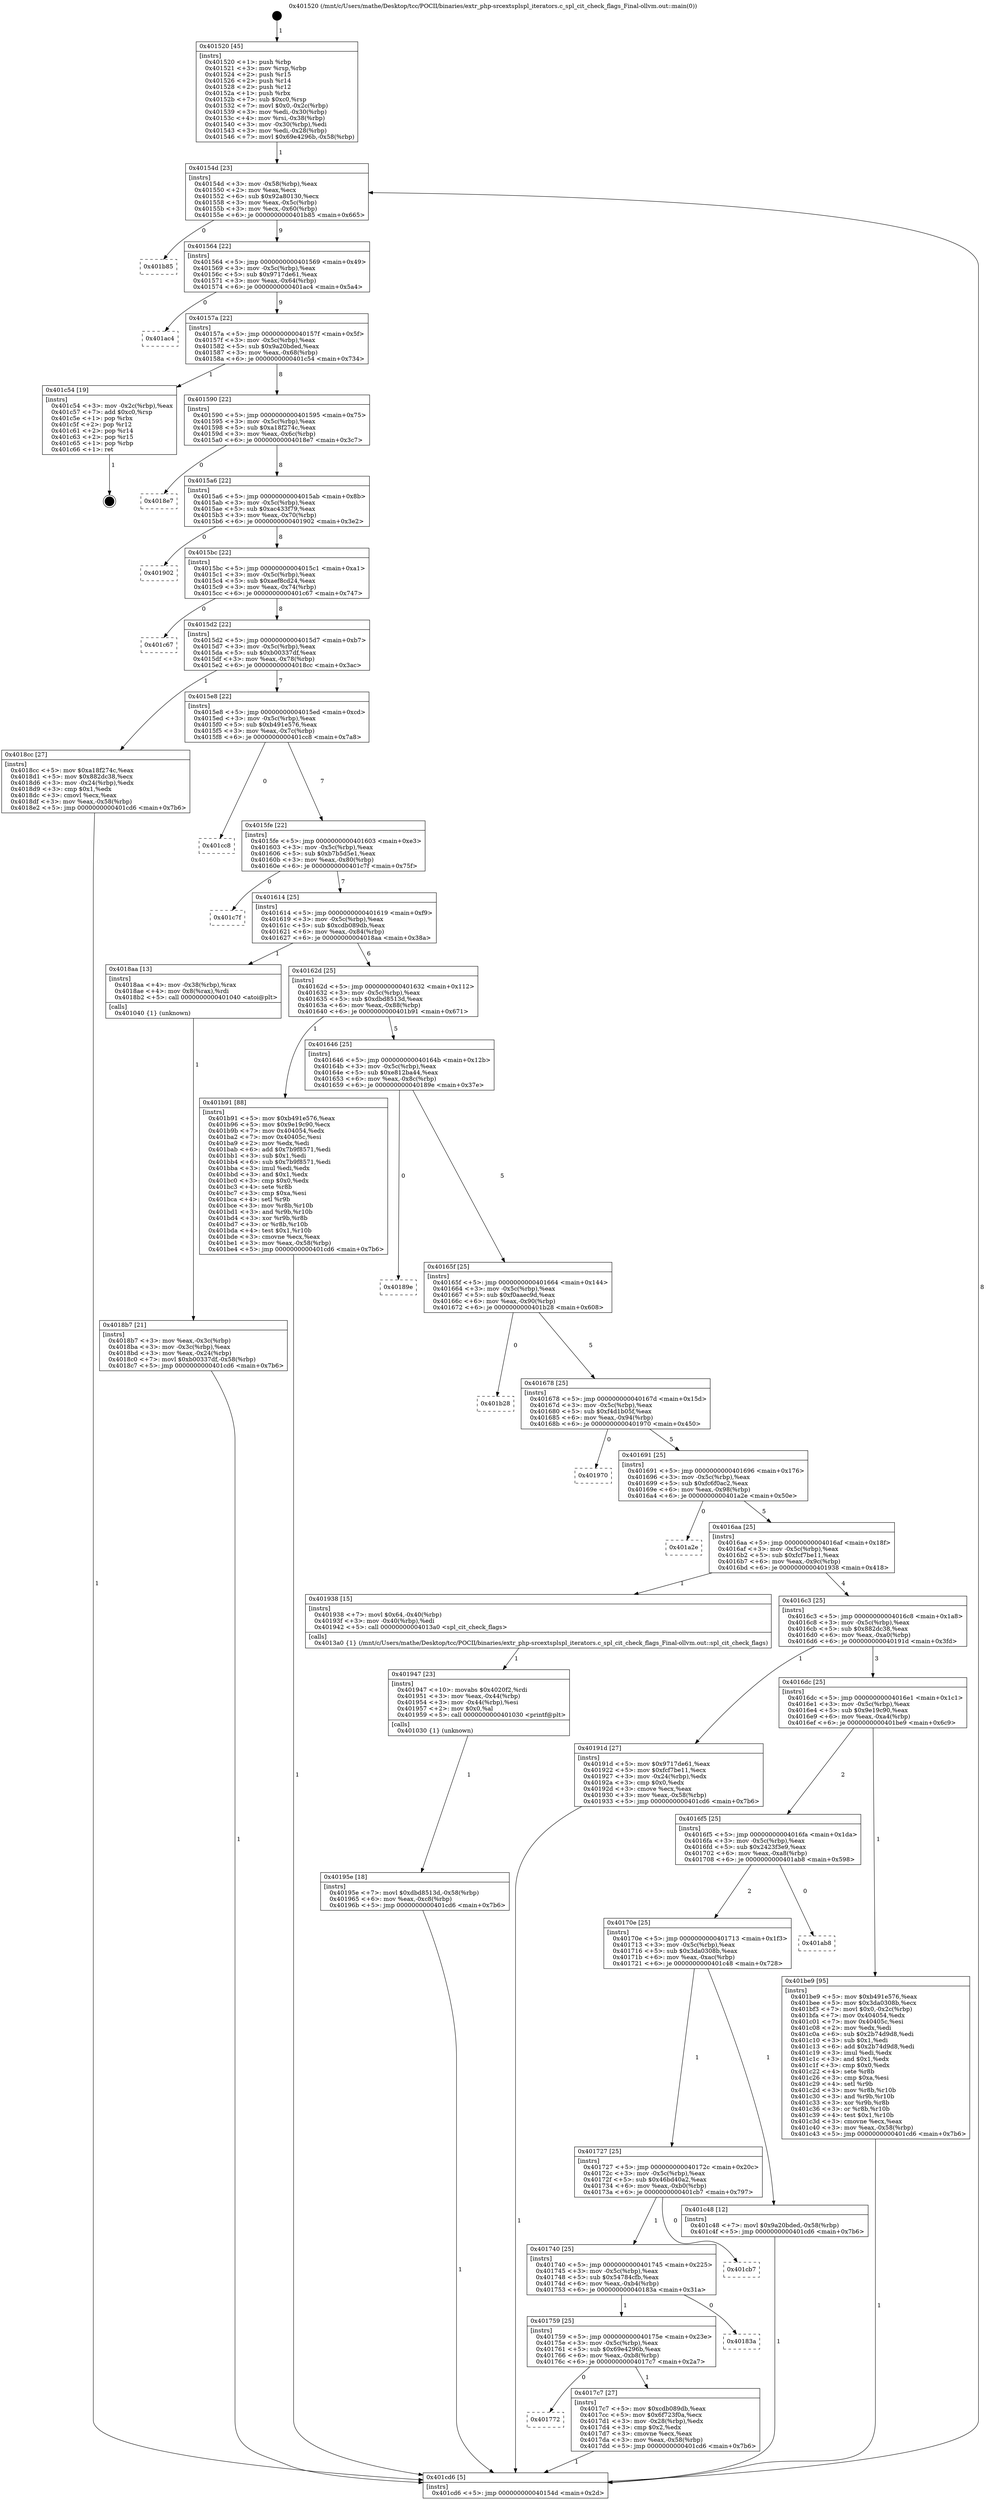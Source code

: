 digraph "0x401520" {
  label = "0x401520 (/mnt/c/Users/mathe/Desktop/tcc/POCII/binaries/extr_php-srcextsplspl_iterators.c_spl_cit_check_flags_Final-ollvm.out::main(0))"
  labelloc = "t"
  node[shape=record]

  Entry [label="",width=0.3,height=0.3,shape=circle,fillcolor=black,style=filled]
  "0x40154d" [label="{
     0x40154d [23]\l
     | [instrs]\l
     &nbsp;&nbsp;0x40154d \<+3\>: mov -0x58(%rbp),%eax\l
     &nbsp;&nbsp;0x401550 \<+2\>: mov %eax,%ecx\l
     &nbsp;&nbsp;0x401552 \<+6\>: sub $0x92a80130,%ecx\l
     &nbsp;&nbsp;0x401558 \<+3\>: mov %eax,-0x5c(%rbp)\l
     &nbsp;&nbsp;0x40155b \<+3\>: mov %ecx,-0x60(%rbp)\l
     &nbsp;&nbsp;0x40155e \<+6\>: je 0000000000401b85 \<main+0x665\>\l
  }"]
  "0x401b85" [label="{
     0x401b85\l
  }", style=dashed]
  "0x401564" [label="{
     0x401564 [22]\l
     | [instrs]\l
     &nbsp;&nbsp;0x401564 \<+5\>: jmp 0000000000401569 \<main+0x49\>\l
     &nbsp;&nbsp;0x401569 \<+3\>: mov -0x5c(%rbp),%eax\l
     &nbsp;&nbsp;0x40156c \<+5\>: sub $0x9717de61,%eax\l
     &nbsp;&nbsp;0x401571 \<+3\>: mov %eax,-0x64(%rbp)\l
     &nbsp;&nbsp;0x401574 \<+6\>: je 0000000000401ac4 \<main+0x5a4\>\l
  }"]
  Exit [label="",width=0.3,height=0.3,shape=circle,fillcolor=black,style=filled,peripheries=2]
  "0x401ac4" [label="{
     0x401ac4\l
  }", style=dashed]
  "0x40157a" [label="{
     0x40157a [22]\l
     | [instrs]\l
     &nbsp;&nbsp;0x40157a \<+5\>: jmp 000000000040157f \<main+0x5f\>\l
     &nbsp;&nbsp;0x40157f \<+3\>: mov -0x5c(%rbp),%eax\l
     &nbsp;&nbsp;0x401582 \<+5\>: sub $0x9a20bded,%eax\l
     &nbsp;&nbsp;0x401587 \<+3\>: mov %eax,-0x68(%rbp)\l
     &nbsp;&nbsp;0x40158a \<+6\>: je 0000000000401c54 \<main+0x734\>\l
  }"]
  "0x40195e" [label="{
     0x40195e [18]\l
     | [instrs]\l
     &nbsp;&nbsp;0x40195e \<+7\>: movl $0xdbd8513d,-0x58(%rbp)\l
     &nbsp;&nbsp;0x401965 \<+6\>: mov %eax,-0xc8(%rbp)\l
     &nbsp;&nbsp;0x40196b \<+5\>: jmp 0000000000401cd6 \<main+0x7b6\>\l
  }"]
  "0x401c54" [label="{
     0x401c54 [19]\l
     | [instrs]\l
     &nbsp;&nbsp;0x401c54 \<+3\>: mov -0x2c(%rbp),%eax\l
     &nbsp;&nbsp;0x401c57 \<+7\>: add $0xc0,%rsp\l
     &nbsp;&nbsp;0x401c5e \<+1\>: pop %rbx\l
     &nbsp;&nbsp;0x401c5f \<+2\>: pop %r12\l
     &nbsp;&nbsp;0x401c61 \<+2\>: pop %r14\l
     &nbsp;&nbsp;0x401c63 \<+2\>: pop %r15\l
     &nbsp;&nbsp;0x401c65 \<+1\>: pop %rbp\l
     &nbsp;&nbsp;0x401c66 \<+1\>: ret\l
  }"]
  "0x401590" [label="{
     0x401590 [22]\l
     | [instrs]\l
     &nbsp;&nbsp;0x401590 \<+5\>: jmp 0000000000401595 \<main+0x75\>\l
     &nbsp;&nbsp;0x401595 \<+3\>: mov -0x5c(%rbp),%eax\l
     &nbsp;&nbsp;0x401598 \<+5\>: sub $0xa18f274c,%eax\l
     &nbsp;&nbsp;0x40159d \<+3\>: mov %eax,-0x6c(%rbp)\l
     &nbsp;&nbsp;0x4015a0 \<+6\>: je 00000000004018e7 \<main+0x3c7\>\l
  }"]
  "0x401947" [label="{
     0x401947 [23]\l
     | [instrs]\l
     &nbsp;&nbsp;0x401947 \<+10\>: movabs $0x4020f2,%rdi\l
     &nbsp;&nbsp;0x401951 \<+3\>: mov %eax,-0x44(%rbp)\l
     &nbsp;&nbsp;0x401954 \<+3\>: mov -0x44(%rbp),%esi\l
     &nbsp;&nbsp;0x401957 \<+2\>: mov $0x0,%al\l
     &nbsp;&nbsp;0x401959 \<+5\>: call 0000000000401030 \<printf@plt\>\l
     | [calls]\l
     &nbsp;&nbsp;0x401030 \{1\} (unknown)\l
  }"]
  "0x4018e7" [label="{
     0x4018e7\l
  }", style=dashed]
  "0x4015a6" [label="{
     0x4015a6 [22]\l
     | [instrs]\l
     &nbsp;&nbsp;0x4015a6 \<+5\>: jmp 00000000004015ab \<main+0x8b\>\l
     &nbsp;&nbsp;0x4015ab \<+3\>: mov -0x5c(%rbp),%eax\l
     &nbsp;&nbsp;0x4015ae \<+5\>: sub $0xac433f79,%eax\l
     &nbsp;&nbsp;0x4015b3 \<+3\>: mov %eax,-0x70(%rbp)\l
     &nbsp;&nbsp;0x4015b6 \<+6\>: je 0000000000401902 \<main+0x3e2\>\l
  }"]
  "0x4018b7" [label="{
     0x4018b7 [21]\l
     | [instrs]\l
     &nbsp;&nbsp;0x4018b7 \<+3\>: mov %eax,-0x3c(%rbp)\l
     &nbsp;&nbsp;0x4018ba \<+3\>: mov -0x3c(%rbp),%eax\l
     &nbsp;&nbsp;0x4018bd \<+3\>: mov %eax,-0x24(%rbp)\l
     &nbsp;&nbsp;0x4018c0 \<+7\>: movl $0xb00337df,-0x58(%rbp)\l
     &nbsp;&nbsp;0x4018c7 \<+5\>: jmp 0000000000401cd6 \<main+0x7b6\>\l
  }"]
  "0x401902" [label="{
     0x401902\l
  }", style=dashed]
  "0x4015bc" [label="{
     0x4015bc [22]\l
     | [instrs]\l
     &nbsp;&nbsp;0x4015bc \<+5\>: jmp 00000000004015c1 \<main+0xa1\>\l
     &nbsp;&nbsp;0x4015c1 \<+3\>: mov -0x5c(%rbp),%eax\l
     &nbsp;&nbsp;0x4015c4 \<+5\>: sub $0xaef8cd24,%eax\l
     &nbsp;&nbsp;0x4015c9 \<+3\>: mov %eax,-0x74(%rbp)\l
     &nbsp;&nbsp;0x4015cc \<+6\>: je 0000000000401c67 \<main+0x747\>\l
  }"]
  "0x401520" [label="{
     0x401520 [45]\l
     | [instrs]\l
     &nbsp;&nbsp;0x401520 \<+1\>: push %rbp\l
     &nbsp;&nbsp;0x401521 \<+3\>: mov %rsp,%rbp\l
     &nbsp;&nbsp;0x401524 \<+2\>: push %r15\l
     &nbsp;&nbsp;0x401526 \<+2\>: push %r14\l
     &nbsp;&nbsp;0x401528 \<+2\>: push %r12\l
     &nbsp;&nbsp;0x40152a \<+1\>: push %rbx\l
     &nbsp;&nbsp;0x40152b \<+7\>: sub $0xc0,%rsp\l
     &nbsp;&nbsp;0x401532 \<+7\>: movl $0x0,-0x2c(%rbp)\l
     &nbsp;&nbsp;0x401539 \<+3\>: mov %edi,-0x30(%rbp)\l
     &nbsp;&nbsp;0x40153c \<+4\>: mov %rsi,-0x38(%rbp)\l
     &nbsp;&nbsp;0x401540 \<+3\>: mov -0x30(%rbp),%edi\l
     &nbsp;&nbsp;0x401543 \<+3\>: mov %edi,-0x28(%rbp)\l
     &nbsp;&nbsp;0x401546 \<+7\>: movl $0x69e4296b,-0x58(%rbp)\l
  }"]
  "0x401c67" [label="{
     0x401c67\l
  }", style=dashed]
  "0x4015d2" [label="{
     0x4015d2 [22]\l
     | [instrs]\l
     &nbsp;&nbsp;0x4015d2 \<+5\>: jmp 00000000004015d7 \<main+0xb7\>\l
     &nbsp;&nbsp;0x4015d7 \<+3\>: mov -0x5c(%rbp),%eax\l
     &nbsp;&nbsp;0x4015da \<+5\>: sub $0xb00337df,%eax\l
     &nbsp;&nbsp;0x4015df \<+3\>: mov %eax,-0x78(%rbp)\l
     &nbsp;&nbsp;0x4015e2 \<+6\>: je 00000000004018cc \<main+0x3ac\>\l
  }"]
  "0x401cd6" [label="{
     0x401cd6 [5]\l
     | [instrs]\l
     &nbsp;&nbsp;0x401cd6 \<+5\>: jmp 000000000040154d \<main+0x2d\>\l
  }"]
  "0x4018cc" [label="{
     0x4018cc [27]\l
     | [instrs]\l
     &nbsp;&nbsp;0x4018cc \<+5\>: mov $0xa18f274c,%eax\l
     &nbsp;&nbsp;0x4018d1 \<+5\>: mov $0x882dc38,%ecx\l
     &nbsp;&nbsp;0x4018d6 \<+3\>: mov -0x24(%rbp),%edx\l
     &nbsp;&nbsp;0x4018d9 \<+3\>: cmp $0x1,%edx\l
     &nbsp;&nbsp;0x4018dc \<+3\>: cmovl %ecx,%eax\l
     &nbsp;&nbsp;0x4018df \<+3\>: mov %eax,-0x58(%rbp)\l
     &nbsp;&nbsp;0x4018e2 \<+5\>: jmp 0000000000401cd6 \<main+0x7b6\>\l
  }"]
  "0x4015e8" [label="{
     0x4015e8 [22]\l
     | [instrs]\l
     &nbsp;&nbsp;0x4015e8 \<+5\>: jmp 00000000004015ed \<main+0xcd\>\l
     &nbsp;&nbsp;0x4015ed \<+3\>: mov -0x5c(%rbp),%eax\l
     &nbsp;&nbsp;0x4015f0 \<+5\>: sub $0xb491e576,%eax\l
     &nbsp;&nbsp;0x4015f5 \<+3\>: mov %eax,-0x7c(%rbp)\l
     &nbsp;&nbsp;0x4015f8 \<+6\>: je 0000000000401cc8 \<main+0x7a8\>\l
  }"]
  "0x401772" [label="{
     0x401772\l
  }", style=dashed]
  "0x401cc8" [label="{
     0x401cc8\l
  }", style=dashed]
  "0x4015fe" [label="{
     0x4015fe [22]\l
     | [instrs]\l
     &nbsp;&nbsp;0x4015fe \<+5\>: jmp 0000000000401603 \<main+0xe3\>\l
     &nbsp;&nbsp;0x401603 \<+3\>: mov -0x5c(%rbp),%eax\l
     &nbsp;&nbsp;0x401606 \<+5\>: sub $0xb7b5d5e1,%eax\l
     &nbsp;&nbsp;0x40160b \<+3\>: mov %eax,-0x80(%rbp)\l
     &nbsp;&nbsp;0x40160e \<+6\>: je 0000000000401c7f \<main+0x75f\>\l
  }"]
  "0x4017c7" [label="{
     0x4017c7 [27]\l
     | [instrs]\l
     &nbsp;&nbsp;0x4017c7 \<+5\>: mov $0xcdb089db,%eax\l
     &nbsp;&nbsp;0x4017cc \<+5\>: mov $0x6f723f0a,%ecx\l
     &nbsp;&nbsp;0x4017d1 \<+3\>: mov -0x28(%rbp),%edx\l
     &nbsp;&nbsp;0x4017d4 \<+3\>: cmp $0x2,%edx\l
     &nbsp;&nbsp;0x4017d7 \<+3\>: cmovne %ecx,%eax\l
     &nbsp;&nbsp;0x4017da \<+3\>: mov %eax,-0x58(%rbp)\l
     &nbsp;&nbsp;0x4017dd \<+5\>: jmp 0000000000401cd6 \<main+0x7b6\>\l
  }"]
  "0x401c7f" [label="{
     0x401c7f\l
  }", style=dashed]
  "0x401614" [label="{
     0x401614 [25]\l
     | [instrs]\l
     &nbsp;&nbsp;0x401614 \<+5\>: jmp 0000000000401619 \<main+0xf9\>\l
     &nbsp;&nbsp;0x401619 \<+3\>: mov -0x5c(%rbp),%eax\l
     &nbsp;&nbsp;0x40161c \<+5\>: sub $0xcdb089db,%eax\l
     &nbsp;&nbsp;0x401621 \<+6\>: mov %eax,-0x84(%rbp)\l
     &nbsp;&nbsp;0x401627 \<+6\>: je 00000000004018aa \<main+0x38a\>\l
  }"]
  "0x401759" [label="{
     0x401759 [25]\l
     | [instrs]\l
     &nbsp;&nbsp;0x401759 \<+5\>: jmp 000000000040175e \<main+0x23e\>\l
     &nbsp;&nbsp;0x40175e \<+3\>: mov -0x5c(%rbp),%eax\l
     &nbsp;&nbsp;0x401761 \<+5\>: sub $0x69e4296b,%eax\l
     &nbsp;&nbsp;0x401766 \<+6\>: mov %eax,-0xb8(%rbp)\l
     &nbsp;&nbsp;0x40176c \<+6\>: je 00000000004017c7 \<main+0x2a7\>\l
  }"]
  "0x4018aa" [label="{
     0x4018aa [13]\l
     | [instrs]\l
     &nbsp;&nbsp;0x4018aa \<+4\>: mov -0x38(%rbp),%rax\l
     &nbsp;&nbsp;0x4018ae \<+4\>: mov 0x8(%rax),%rdi\l
     &nbsp;&nbsp;0x4018b2 \<+5\>: call 0000000000401040 \<atoi@plt\>\l
     | [calls]\l
     &nbsp;&nbsp;0x401040 \{1\} (unknown)\l
  }"]
  "0x40162d" [label="{
     0x40162d [25]\l
     | [instrs]\l
     &nbsp;&nbsp;0x40162d \<+5\>: jmp 0000000000401632 \<main+0x112\>\l
     &nbsp;&nbsp;0x401632 \<+3\>: mov -0x5c(%rbp),%eax\l
     &nbsp;&nbsp;0x401635 \<+5\>: sub $0xdbd8513d,%eax\l
     &nbsp;&nbsp;0x40163a \<+6\>: mov %eax,-0x88(%rbp)\l
     &nbsp;&nbsp;0x401640 \<+6\>: je 0000000000401b91 \<main+0x671\>\l
  }"]
  "0x40183a" [label="{
     0x40183a\l
  }", style=dashed]
  "0x401b91" [label="{
     0x401b91 [88]\l
     | [instrs]\l
     &nbsp;&nbsp;0x401b91 \<+5\>: mov $0xb491e576,%eax\l
     &nbsp;&nbsp;0x401b96 \<+5\>: mov $0x9e19c90,%ecx\l
     &nbsp;&nbsp;0x401b9b \<+7\>: mov 0x404054,%edx\l
     &nbsp;&nbsp;0x401ba2 \<+7\>: mov 0x40405c,%esi\l
     &nbsp;&nbsp;0x401ba9 \<+2\>: mov %edx,%edi\l
     &nbsp;&nbsp;0x401bab \<+6\>: add $0x7b9f8571,%edi\l
     &nbsp;&nbsp;0x401bb1 \<+3\>: sub $0x1,%edi\l
     &nbsp;&nbsp;0x401bb4 \<+6\>: sub $0x7b9f8571,%edi\l
     &nbsp;&nbsp;0x401bba \<+3\>: imul %edi,%edx\l
     &nbsp;&nbsp;0x401bbd \<+3\>: and $0x1,%edx\l
     &nbsp;&nbsp;0x401bc0 \<+3\>: cmp $0x0,%edx\l
     &nbsp;&nbsp;0x401bc3 \<+4\>: sete %r8b\l
     &nbsp;&nbsp;0x401bc7 \<+3\>: cmp $0xa,%esi\l
     &nbsp;&nbsp;0x401bca \<+4\>: setl %r9b\l
     &nbsp;&nbsp;0x401bce \<+3\>: mov %r8b,%r10b\l
     &nbsp;&nbsp;0x401bd1 \<+3\>: and %r9b,%r10b\l
     &nbsp;&nbsp;0x401bd4 \<+3\>: xor %r9b,%r8b\l
     &nbsp;&nbsp;0x401bd7 \<+3\>: or %r8b,%r10b\l
     &nbsp;&nbsp;0x401bda \<+4\>: test $0x1,%r10b\l
     &nbsp;&nbsp;0x401bde \<+3\>: cmovne %ecx,%eax\l
     &nbsp;&nbsp;0x401be1 \<+3\>: mov %eax,-0x58(%rbp)\l
     &nbsp;&nbsp;0x401be4 \<+5\>: jmp 0000000000401cd6 \<main+0x7b6\>\l
  }"]
  "0x401646" [label="{
     0x401646 [25]\l
     | [instrs]\l
     &nbsp;&nbsp;0x401646 \<+5\>: jmp 000000000040164b \<main+0x12b\>\l
     &nbsp;&nbsp;0x40164b \<+3\>: mov -0x5c(%rbp),%eax\l
     &nbsp;&nbsp;0x40164e \<+5\>: sub $0xe812ba44,%eax\l
     &nbsp;&nbsp;0x401653 \<+6\>: mov %eax,-0x8c(%rbp)\l
     &nbsp;&nbsp;0x401659 \<+6\>: je 000000000040189e \<main+0x37e\>\l
  }"]
  "0x401740" [label="{
     0x401740 [25]\l
     | [instrs]\l
     &nbsp;&nbsp;0x401740 \<+5\>: jmp 0000000000401745 \<main+0x225\>\l
     &nbsp;&nbsp;0x401745 \<+3\>: mov -0x5c(%rbp),%eax\l
     &nbsp;&nbsp;0x401748 \<+5\>: sub $0x54784cfb,%eax\l
     &nbsp;&nbsp;0x40174d \<+6\>: mov %eax,-0xb4(%rbp)\l
     &nbsp;&nbsp;0x401753 \<+6\>: je 000000000040183a \<main+0x31a\>\l
  }"]
  "0x40189e" [label="{
     0x40189e\l
  }", style=dashed]
  "0x40165f" [label="{
     0x40165f [25]\l
     | [instrs]\l
     &nbsp;&nbsp;0x40165f \<+5\>: jmp 0000000000401664 \<main+0x144\>\l
     &nbsp;&nbsp;0x401664 \<+3\>: mov -0x5c(%rbp),%eax\l
     &nbsp;&nbsp;0x401667 \<+5\>: sub $0xf0aaec9d,%eax\l
     &nbsp;&nbsp;0x40166c \<+6\>: mov %eax,-0x90(%rbp)\l
     &nbsp;&nbsp;0x401672 \<+6\>: je 0000000000401b28 \<main+0x608\>\l
  }"]
  "0x401cb7" [label="{
     0x401cb7\l
  }", style=dashed]
  "0x401b28" [label="{
     0x401b28\l
  }", style=dashed]
  "0x401678" [label="{
     0x401678 [25]\l
     | [instrs]\l
     &nbsp;&nbsp;0x401678 \<+5\>: jmp 000000000040167d \<main+0x15d\>\l
     &nbsp;&nbsp;0x40167d \<+3\>: mov -0x5c(%rbp),%eax\l
     &nbsp;&nbsp;0x401680 \<+5\>: sub $0xf4d1b05f,%eax\l
     &nbsp;&nbsp;0x401685 \<+6\>: mov %eax,-0x94(%rbp)\l
     &nbsp;&nbsp;0x40168b \<+6\>: je 0000000000401970 \<main+0x450\>\l
  }"]
  "0x401727" [label="{
     0x401727 [25]\l
     | [instrs]\l
     &nbsp;&nbsp;0x401727 \<+5\>: jmp 000000000040172c \<main+0x20c\>\l
     &nbsp;&nbsp;0x40172c \<+3\>: mov -0x5c(%rbp),%eax\l
     &nbsp;&nbsp;0x40172f \<+5\>: sub $0x46bd40a2,%eax\l
     &nbsp;&nbsp;0x401734 \<+6\>: mov %eax,-0xb0(%rbp)\l
     &nbsp;&nbsp;0x40173a \<+6\>: je 0000000000401cb7 \<main+0x797\>\l
  }"]
  "0x401970" [label="{
     0x401970\l
  }", style=dashed]
  "0x401691" [label="{
     0x401691 [25]\l
     | [instrs]\l
     &nbsp;&nbsp;0x401691 \<+5\>: jmp 0000000000401696 \<main+0x176\>\l
     &nbsp;&nbsp;0x401696 \<+3\>: mov -0x5c(%rbp),%eax\l
     &nbsp;&nbsp;0x401699 \<+5\>: sub $0xfc6f0ac2,%eax\l
     &nbsp;&nbsp;0x40169e \<+6\>: mov %eax,-0x98(%rbp)\l
     &nbsp;&nbsp;0x4016a4 \<+6\>: je 0000000000401a2e \<main+0x50e\>\l
  }"]
  "0x401c48" [label="{
     0x401c48 [12]\l
     | [instrs]\l
     &nbsp;&nbsp;0x401c48 \<+7\>: movl $0x9a20bded,-0x58(%rbp)\l
     &nbsp;&nbsp;0x401c4f \<+5\>: jmp 0000000000401cd6 \<main+0x7b6\>\l
  }"]
  "0x401a2e" [label="{
     0x401a2e\l
  }", style=dashed]
  "0x4016aa" [label="{
     0x4016aa [25]\l
     | [instrs]\l
     &nbsp;&nbsp;0x4016aa \<+5\>: jmp 00000000004016af \<main+0x18f\>\l
     &nbsp;&nbsp;0x4016af \<+3\>: mov -0x5c(%rbp),%eax\l
     &nbsp;&nbsp;0x4016b2 \<+5\>: sub $0xfcf7be11,%eax\l
     &nbsp;&nbsp;0x4016b7 \<+6\>: mov %eax,-0x9c(%rbp)\l
     &nbsp;&nbsp;0x4016bd \<+6\>: je 0000000000401938 \<main+0x418\>\l
  }"]
  "0x40170e" [label="{
     0x40170e [25]\l
     | [instrs]\l
     &nbsp;&nbsp;0x40170e \<+5\>: jmp 0000000000401713 \<main+0x1f3\>\l
     &nbsp;&nbsp;0x401713 \<+3\>: mov -0x5c(%rbp),%eax\l
     &nbsp;&nbsp;0x401716 \<+5\>: sub $0x3da0308b,%eax\l
     &nbsp;&nbsp;0x40171b \<+6\>: mov %eax,-0xac(%rbp)\l
     &nbsp;&nbsp;0x401721 \<+6\>: je 0000000000401c48 \<main+0x728\>\l
  }"]
  "0x401938" [label="{
     0x401938 [15]\l
     | [instrs]\l
     &nbsp;&nbsp;0x401938 \<+7\>: movl $0x64,-0x40(%rbp)\l
     &nbsp;&nbsp;0x40193f \<+3\>: mov -0x40(%rbp),%edi\l
     &nbsp;&nbsp;0x401942 \<+5\>: call 00000000004013a0 \<spl_cit_check_flags\>\l
     | [calls]\l
     &nbsp;&nbsp;0x4013a0 \{1\} (/mnt/c/Users/mathe/Desktop/tcc/POCII/binaries/extr_php-srcextsplspl_iterators.c_spl_cit_check_flags_Final-ollvm.out::spl_cit_check_flags)\l
  }"]
  "0x4016c3" [label="{
     0x4016c3 [25]\l
     | [instrs]\l
     &nbsp;&nbsp;0x4016c3 \<+5\>: jmp 00000000004016c8 \<main+0x1a8\>\l
     &nbsp;&nbsp;0x4016c8 \<+3\>: mov -0x5c(%rbp),%eax\l
     &nbsp;&nbsp;0x4016cb \<+5\>: sub $0x882dc38,%eax\l
     &nbsp;&nbsp;0x4016d0 \<+6\>: mov %eax,-0xa0(%rbp)\l
     &nbsp;&nbsp;0x4016d6 \<+6\>: je 000000000040191d \<main+0x3fd\>\l
  }"]
  "0x401ab8" [label="{
     0x401ab8\l
  }", style=dashed]
  "0x40191d" [label="{
     0x40191d [27]\l
     | [instrs]\l
     &nbsp;&nbsp;0x40191d \<+5\>: mov $0x9717de61,%eax\l
     &nbsp;&nbsp;0x401922 \<+5\>: mov $0xfcf7be11,%ecx\l
     &nbsp;&nbsp;0x401927 \<+3\>: mov -0x24(%rbp),%edx\l
     &nbsp;&nbsp;0x40192a \<+3\>: cmp $0x0,%edx\l
     &nbsp;&nbsp;0x40192d \<+3\>: cmove %ecx,%eax\l
     &nbsp;&nbsp;0x401930 \<+3\>: mov %eax,-0x58(%rbp)\l
     &nbsp;&nbsp;0x401933 \<+5\>: jmp 0000000000401cd6 \<main+0x7b6\>\l
  }"]
  "0x4016dc" [label="{
     0x4016dc [25]\l
     | [instrs]\l
     &nbsp;&nbsp;0x4016dc \<+5\>: jmp 00000000004016e1 \<main+0x1c1\>\l
     &nbsp;&nbsp;0x4016e1 \<+3\>: mov -0x5c(%rbp),%eax\l
     &nbsp;&nbsp;0x4016e4 \<+5\>: sub $0x9e19c90,%eax\l
     &nbsp;&nbsp;0x4016e9 \<+6\>: mov %eax,-0xa4(%rbp)\l
     &nbsp;&nbsp;0x4016ef \<+6\>: je 0000000000401be9 \<main+0x6c9\>\l
  }"]
  "0x4016f5" [label="{
     0x4016f5 [25]\l
     | [instrs]\l
     &nbsp;&nbsp;0x4016f5 \<+5\>: jmp 00000000004016fa \<main+0x1da\>\l
     &nbsp;&nbsp;0x4016fa \<+3\>: mov -0x5c(%rbp),%eax\l
     &nbsp;&nbsp;0x4016fd \<+5\>: sub $0x2423f3e9,%eax\l
     &nbsp;&nbsp;0x401702 \<+6\>: mov %eax,-0xa8(%rbp)\l
     &nbsp;&nbsp;0x401708 \<+6\>: je 0000000000401ab8 \<main+0x598\>\l
  }"]
  "0x401be9" [label="{
     0x401be9 [95]\l
     | [instrs]\l
     &nbsp;&nbsp;0x401be9 \<+5\>: mov $0xb491e576,%eax\l
     &nbsp;&nbsp;0x401bee \<+5\>: mov $0x3da0308b,%ecx\l
     &nbsp;&nbsp;0x401bf3 \<+7\>: movl $0x0,-0x2c(%rbp)\l
     &nbsp;&nbsp;0x401bfa \<+7\>: mov 0x404054,%edx\l
     &nbsp;&nbsp;0x401c01 \<+7\>: mov 0x40405c,%esi\l
     &nbsp;&nbsp;0x401c08 \<+2\>: mov %edx,%edi\l
     &nbsp;&nbsp;0x401c0a \<+6\>: sub $0x2b74d9d8,%edi\l
     &nbsp;&nbsp;0x401c10 \<+3\>: sub $0x1,%edi\l
     &nbsp;&nbsp;0x401c13 \<+6\>: add $0x2b74d9d8,%edi\l
     &nbsp;&nbsp;0x401c19 \<+3\>: imul %edi,%edx\l
     &nbsp;&nbsp;0x401c1c \<+3\>: and $0x1,%edx\l
     &nbsp;&nbsp;0x401c1f \<+3\>: cmp $0x0,%edx\l
     &nbsp;&nbsp;0x401c22 \<+4\>: sete %r8b\l
     &nbsp;&nbsp;0x401c26 \<+3\>: cmp $0xa,%esi\l
     &nbsp;&nbsp;0x401c29 \<+4\>: setl %r9b\l
     &nbsp;&nbsp;0x401c2d \<+3\>: mov %r8b,%r10b\l
     &nbsp;&nbsp;0x401c30 \<+3\>: and %r9b,%r10b\l
     &nbsp;&nbsp;0x401c33 \<+3\>: xor %r9b,%r8b\l
     &nbsp;&nbsp;0x401c36 \<+3\>: or %r8b,%r10b\l
     &nbsp;&nbsp;0x401c39 \<+4\>: test $0x1,%r10b\l
     &nbsp;&nbsp;0x401c3d \<+3\>: cmovne %ecx,%eax\l
     &nbsp;&nbsp;0x401c40 \<+3\>: mov %eax,-0x58(%rbp)\l
     &nbsp;&nbsp;0x401c43 \<+5\>: jmp 0000000000401cd6 \<main+0x7b6\>\l
  }"]
  Entry -> "0x401520" [label=" 1"]
  "0x40154d" -> "0x401b85" [label=" 0"]
  "0x40154d" -> "0x401564" [label=" 9"]
  "0x401c54" -> Exit [label=" 1"]
  "0x401564" -> "0x401ac4" [label=" 0"]
  "0x401564" -> "0x40157a" [label=" 9"]
  "0x401c48" -> "0x401cd6" [label=" 1"]
  "0x40157a" -> "0x401c54" [label=" 1"]
  "0x40157a" -> "0x401590" [label=" 8"]
  "0x401be9" -> "0x401cd6" [label=" 1"]
  "0x401590" -> "0x4018e7" [label=" 0"]
  "0x401590" -> "0x4015a6" [label=" 8"]
  "0x401b91" -> "0x401cd6" [label=" 1"]
  "0x4015a6" -> "0x401902" [label=" 0"]
  "0x4015a6" -> "0x4015bc" [label=" 8"]
  "0x40195e" -> "0x401cd6" [label=" 1"]
  "0x4015bc" -> "0x401c67" [label=" 0"]
  "0x4015bc" -> "0x4015d2" [label=" 8"]
  "0x401947" -> "0x40195e" [label=" 1"]
  "0x4015d2" -> "0x4018cc" [label=" 1"]
  "0x4015d2" -> "0x4015e8" [label=" 7"]
  "0x401938" -> "0x401947" [label=" 1"]
  "0x4015e8" -> "0x401cc8" [label=" 0"]
  "0x4015e8" -> "0x4015fe" [label=" 7"]
  "0x40191d" -> "0x401cd6" [label=" 1"]
  "0x4015fe" -> "0x401c7f" [label=" 0"]
  "0x4015fe" -> "0x401614" [label=" 7"]
  "0x4018cc" -> "0x401cd6" [label=" 1"]
  "0x401614" -> "0x4018aa" [label=" 1"]
  "0x401614" -> "0x40162d" [label=" 6"]
  "0x4018aa" -> "0x4018b7" [label=" 1"]
  "0x40162d" -> "0x401b91" [label=" 1"]
  "0x40162d" -> "0x401646" [label=" 5"]
  "0x401cd6" -> "0x40154d" [label=" 8"]
  "0x401646" -> "0x40189e" [label=" 0"]
  "0x401646" -> "0x40165f" [label=" 5"]
  "0x4017c7" -> "0x401cd6" [label=" 1"]
  "0x40165f" -> "0x401b28" [label=" 0"]
  "0x40165f" -> "0x401678" [label=" 5"]
  "0x401759" -> "0x401772" [label=" 0"]
  "0x401678" -> "0x401970" [label=" 0"]
  "0x401678" -> "0x401691" [label=" 5"]
  "0x4018b7" -> "0x401cd6" [label=" 1"]
  "0x401691" -> "0x401a2e" [label=" 0"]
  "0x401691" -> "0x4016aa" [label=" 5"]
  "0x401740" -> "0x401759" [label=" 1"]
  "0x4016aa" -> "0x401938" [label=" 1"]
  "0x4016aa" -> "0x4016c3" [label=" 4"]
  "0x401520" -> "0x40154d" [label=" 1"]
  "0x4016c3" -> "0x40191d" [label=" 1"]
  "0x4016c3" -> "0x4016dc" [label=" 3"]
  "0x401727" -> "0x401740" [label=" 1"]
  "0x4016dc" -> "0x401be9" [label=" 1"]
  "0x4016dc" -> "0x4016f5" [label=" 2"]
  "0x401727" -> "0x401cb7" [label=" 0"]
  "0x4016f5" -> "0x401ab8" [label=" 0"]
  "0x4016f5" -> "0x40170e" [label=" 2"]
  "0x401740" -> "0x40183a" [label=" 0"]
  "0x40170e" -> "0x401c48" [label=" 1"]
  "0x40170e" -> "0x401727" [label=" 1"]
  "0x401759" -> "0x4017c7" [label=" 1"]
}
